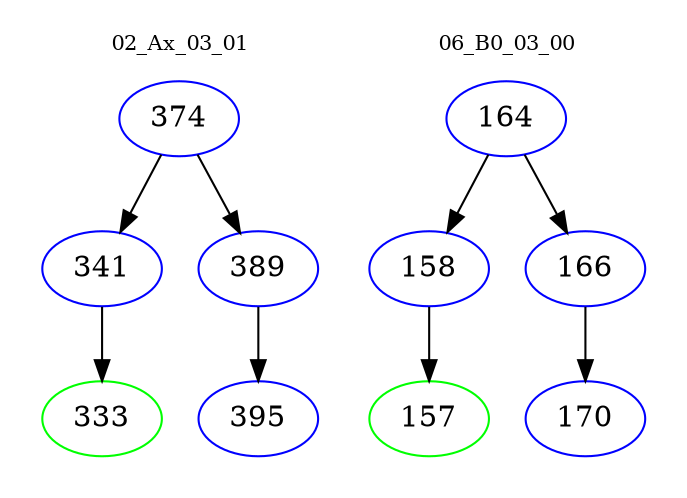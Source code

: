 digraph{
subgraph cluster_0 {
color = white
label = "02_Ax_03_01";
fontsize=10;
T0_374 [label="374", color="blue"]
T0_374 -> T0_341 [color="black"]
T0_341 [label="341", color="blue"]
T0_341 -> T0_333 [color="black"]
T0_333 [label="333", color="green"]
T0_374 -> T0_389 [color="black"]
T0_389 [label="389", color="blue"]
T0_389 -> T0_395 [color="black"]
T0_395 [label="395", color="blue"]
}
subgraph cluster_1 {
color = white
label = "06_B0_03_00";
fontsize=10;
T1_164 [label="164", color="blue"]
T1_164 -> T1_158 [color="black"]
T1_158 [label="158", color="blue"]
T1_158 -> T1_157 [color="black"]
T1_157 [label="157", color="green"]
T1_164 -> T1_166 [color="black"]
T1_166 [label="166", color="blue"]
T1_166 -> T1_170 [color="black"]
T1_170 [label="170", color="blue"]
}
}
